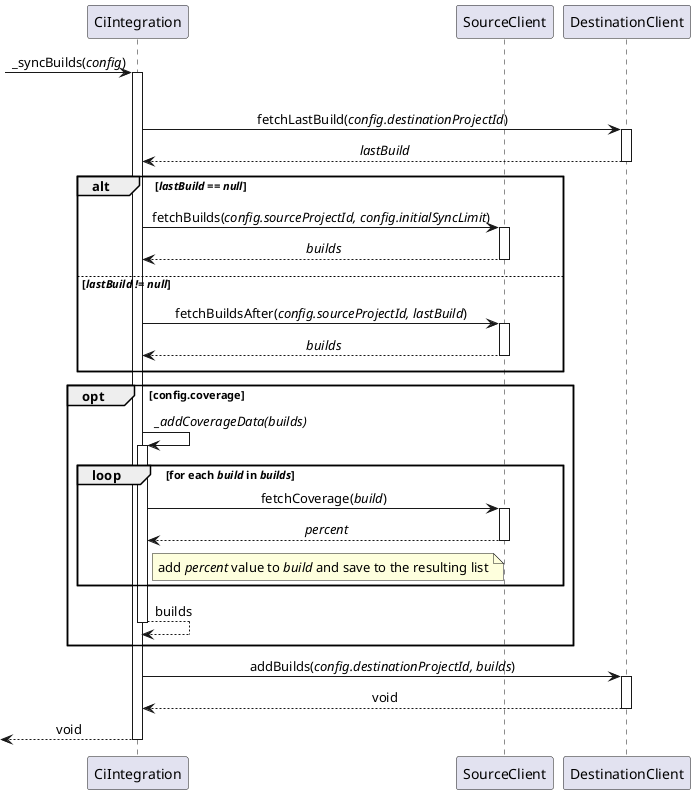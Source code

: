 @startuml resync_in_progress_sequence_diagram
'https://plantuml.com/sequence-diagram

skinparam SequenceMessageAlignment center

participant CiIntegration
participant SourceClient
participant DestinationClient

?-> CiIntegration ++ : _syncBuilds(//config//)
|||
CiIntegration -> DestinationClient ++ : fetchLastBuild(//config.destinationProjectId//)
return //lastBuild//

alt //lastBuild == null//
    ||8||
    CiIntegration -> SourceClient ++: fetchBuilds(//config.sourceProjectId, config.initialSyncLimit//)
    return //builds//
    ||8||
else  //lastBuild != null//
    ||8||
    CiIntegration -> SourceClient ++: fetchBuildsAfter(//config.sourceProjectId, lastBuild//)
    return //builds//
    ||8||
end

opt config.coverage
    ||8||
    CiIntegration -> CiIntegration ++ : //_addCoverageData(builds)//
    loop for each //build// in //builds//
        CiIntegration -> SourceClient ++ : fetchCoverage(//build//)
        return //percent//
        note right of CiIntegration: add //percent// value to //build// and save to the resulting list
    end
    return builds
    ||8||
end

CiIntegration -> DestinationClient ++ : addBuilds(//config.destinationProjectId, builds//)
return void

return void

@enduml